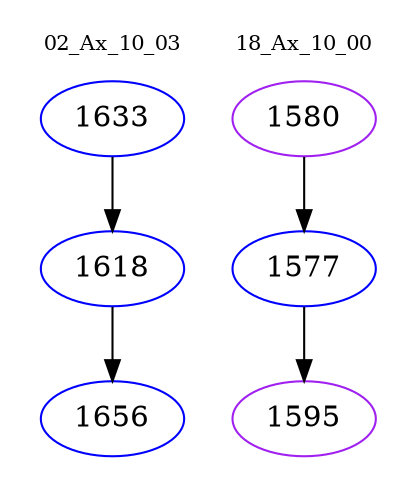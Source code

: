 digraph{
subgraph cluster_0 {
color = white
label = "02_Ax_10_03";
fontsize=10;
T0_1633 [label="1633", color="blue"]
T0_1633 -> T0_1618 [color="black"]
T0_1618 [label="1618", color="blue"]
T0_1618 -> T0_1656 [color="black"]
T0_1656 [label="1656", color="blue"]
}
subgraph cluster_1 {
color = white
label = "18_Ax_10_00";
fontsize=10;
T1_1580 [label="1580", color="purple"]
T1_1580 -> T1_1577 [color="black"]
T1_1577 [label="1577", color="blue"]
T1_1577 -> T1_1595 [color="black"]
T1_1595 [label="1595", color="purple"]
}
}
